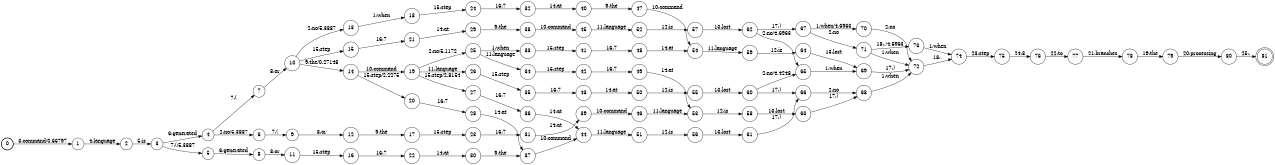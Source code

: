 digraph FST {
rankdir = LR;
size = "8.5,11";
label = "";
center = 1;
orientation = Portrait;
ranksep = "0.4";
nodesep = "0.25";
0 [label = "0", shape = circle, style = bold, fontsize = 14]
	0 -> 1 [label = "3:command/0.66797", fontsize = 14];
1 [label = "1", shape = circle, style = solid, fontsize = 14]
	1 -> 2 [label = "4:language", fontsize = 14];
2 [label = "2", shape = circle, style = solid, fontsize = 14]
	2 -> 3 [label = "5:is", fontsize = 14];
3 [label = "3", shape = circle, style = solid, fontsize = 14]
	3 -> 4 [label = "6:generated", fontsize = 14];
	3 -> 5 [label = "7:(/5.3887", fontsize = 14];
4 [label = "4", shape = circle, style = solid, fontsize = 14]
	4 -> 6 [label = "2:no/5.3887", fontsize = 14];
	4 -> 7 [label = "7:(", fontsize = 14];
5 [label = "5", shape = circle, style = solid, fontsize = 14]
	5 -> 8 [label = "6:generated", fontsize = 14];
6 [label = "6", shape = circle, style = solid, fontsize = 14]
	6 -> 9 [label = "7:(", fontsize = 14];
7 [label = "7", shape = circle, style = solid, fontsize = 14]
	7 -> 10 [label = "8:or", fontsize = 14];
8 [label = "8", shape = circle, style = solid, fontsize = 14]
	8 -> 11 [label = "8:or", fontsize = 14];
9 [label = "9", shape = circle, style = solid, fontsize = 14]
	9 -> 12 [label = "8:or", fontsize = 14];
10 [label = "10", shape = circle, style = solid, fontsize = 14]
	10 -> 13 [label = "2:no/5.3887", fontsize = 14];
	10 -> 14 [label = "9:the/0.27148", fontsize = 14];
	10 -> 15 [label = "15:step", fontsize = 14];
11 [label = "11", shape = circle, style = solid, fontsize = 14]
	11 -> 16 [label = "15:step", fontsize = 14];
12 [label = "12", shape = circle, style = solid, fontsize = 14]
	12 -> 17 [label = "9:the", fontsize = 14];
13 [label = "13", shape = circle, style = solid, fontsize = 14]
	13 -> 18 [label = "1:when", fontsize = 14];
14 [label = "14", shape = circle, style = solid, fontsize = 14]
	14 -> 19 [label = "10:command", fontsize = 14];
	14 -> 20 [label = "15:step/2.2275", fontsize = 14];
15 [label = "15", shape = circle, style = solid, fontsize = 14]
	15 -> 21 [label = "16:7", fontsize = 14];
16 [label = "16", shape = circle, style = solid, fontsize = 14]
	16 -> 22 [label = "16:7", fontsize = 14];
17 [label = "17", shape = circle, style = solid, fontsize = 14]
	17 -> 23 [label = "15:step", fontsize = 14];
18 [label = "18", shape = circle, style = solid, fontsize = 14]
	18 -> 24 [label = "15:step", fontsize = 14];
19 [label = "19", shape = circle, style = solid, fontsize = 14]
	19 -> 25 [label = "2:no/5.1172", fontsize = 14];
	19 -> 26 [label = "11:language", fontsize = 14];
	19 -> 27 [label = "15:step/2.8154", fontsize = 14];
20 [label = "20", shape = circle, style = solid, fontsize = 14]
	20 -> 28 [label = "16:7", fontsize = 14];
21 [label = "21", shape = circle, style = solid, fontsize = 14]
	21 -> 29 [label = "14:at", fontsize = 14];
22 [label = "22", shape = circle, style = solid, fontsize = 14]
	22 -> 30 [label = "14:at", fontsize = 14];
23 [label = "23", shape = circle, style = solid, fontsize = 14]
	23 -> 31 [label = "16:7", fontsize = 14];
24 [label = "24", shape = circle, style = solid, fontsize = 14]
	24 -> 32 [label = "16:7", fontsize = 14];
25 [label = "25", shape = circle, style = solid, fontsize = 14]
	25 -> 33 [label = "1:when", fontsize = 14];
	25 -> 34 [label = "11:language", fontsize = 14];
26 [label = "26", shape = circle, style = solid, fontsize = 14]
	26 -> 35 [label = "15:step", fontsize = 14];
27 [label = "27", shape = circle, style = solid, fontsize = 14]
	27 -> 36 [label = "16:7", fontsize = 14];
28 [label = "28", shape = circle, style = solid, fontsize = 14]
	28 -> 37 [label = "14:at", fontsize = 14];
29 [label = "29", shape = circle, style = solid, fontsize = 14]
	29 -> 38 [label = "9:the", fontsize = 14];
30 [label = "30", shape = circle, style = solid, fontsize = 14]
	30 -> 37 [label = "9:the", fontsize = 14];
31 [label = "31", shape = circle, style = solid, fontsize = 14]
	31 -> 39 [label = "14:at", fontsize = 14];
32 [label = "32", shape = circle, style = solid, fontsize = 14]
	32 -> 40 [label = "14:at", fontsize = 14];
33 [label = "33", shape = circle, style = solid, fontsize = 14]
	33 -> 41 [label = "15:step", fontsize = 14];
34 [label = "34", shape = circle, style = solid, fontsize = 14]
	34 -> 42 [label = "15:step", fontsize = 14];
35 [label = "35", shape = circle, style = solid, fontsize = 14]
	35 -> 43 [label = "16:7", fontsize = 14];
36 [label = "36", shape = circle, style = solid, fontsize = 14]
	36 -> 44 [label = "14:at", fontsize = 14];
37 [label = "37", shape = circle, style = solid, fontsize = 14]
	37 -> 44 [label = "10:command", fontsize = 14];
38 [label = "38", shape = circle, style = solid, fontsize = 14]
	38 -> 45 [label = "10:command", fontsize = 14];
39 [label = "39", shape = circle, style = solid, fontsize = 14]
	39 -> 46 [label = "10:command", fontsize = 14];
40 [label = "40", shape = circle, style = solid, fontsize = 14]
	40 -> 47 [label = "9:the", fontsize = 14];
41 [label = "41", shape = circle, style = solid, fontsize = 14]
	41 -> 48 [label = "16:7", fontsize = 14];
42 [label = "42", shape = circle, style = solid, fontsize = 14]
	42 -> 49 [label = "16:7", fontsize = 14];
43 [label = "43", shape = circle, style = solid, fontsize = 14]
	43 -> 50 [label = "14:at", fontsize = 14];
44 [label = "44", shape = circle, style = solid, fontsize = 14]
	44 -> 51 [label = "11:language", fontsize = 14];
45 [label = "45", shape = circle, style = solid, fontsize = 14]
	45 -> 52 [label = "11:language", fontsize = 14];
46 [label = "46", shape = circle, style = solid, fontsize = 14]
	46 -> 53 [label = "11:language", fontsize = 14];
47 [label = "47", shape = circle, style = solid, fontsize = 14]
	47 -> 54 [label = "10:command", fontsize = 14];
48 [label = "48", shape = circle, style = solid, fontsize = 14]
	48 -> 54 [label = "14:at", fontsize = 14];
49 [label = "49", shape = circle, style = solid, fontsize = 14]
	49 -> 53 [label = "14:at", fontsize = 14];
50 [label = "50", shape = circle, style = solid, fontsize = 14]
	50 -> 55 [label = "12:is", fontsize = 14];
51 [label = "51", shape = circle, style = solid, fontsize = 14]
	51 -> 56 [label = "12:is", fontsize = 14];
52 [label = "52", shape = circle, style = solid, fontsize = 14]
	52 -> 57 [label = "12:is", fontsize = 14];
53 [label = "53", shape = circle, style = solid, fontsize = 14]
	53 -> 58 [label = "12:is", fontsize = 14];
54 [label = "54", shape = circle, style = solid, fontsize = 14]
	54 -> 59 [label = "11:language", fontsize = 14];
55 [label = "55", shape = circle, style = solid, fontsize = 14]
	55 -> 60 [label = "13:lost", fontsize = 14];
56 [label = "56", shape = circle, style = solid, fontsize = 14]
	56 -> 61 [label = "13:lost", fontsize = 14];
57 [label = "57", shape = circle, style = solid, fontsize = 14]
	57 -> 62 [label = "13:lost", fontsize = 14];
58 [label = "58", shape = circle, style = solid, fontsize = 14]
	58 -> 63 [label = "13:lost", fontsize = 14];
59 [label = "59", shape = circle, style = solid, fontsize = 14]
	59 -> 64 [label = "12:is", fontsize = 14];
60 [label = "60", shape = circle, style = solid, fontsize = 14]
	60 -> 65 [label = "2:no/4.4248", fontsize = 14];
	60 -> 66 [label = "17:)", fontsize = 14];
61 [label = "61", shape = circle, style = solid, fontsize = 14]
	61 -> 66 [label = "17:)", fontsize = 14];
62 [label = "62", shape = circle, style = solid, fontsize = 14]
	62 -> 65 [label = "2:no/4.6963", fontsize = 14];
	62 -> 67 [label = "17:)", fontsize = 14];
63 [label = "63", shape = circle, style = solid, fontsize = 14]
	63 -> 68 [label = "17:)", fontsize = 14];
64 [label = "64", shape = circle, style = solid, fontsize = 14]
	64 -> 69 [label = "13:lost", fontsize = 14];
65 [label = "65", shape = circle, style = solid, fontsize = 14]
	65 -> 69 [label = "1:when", fontsize = 14];
66 [label = "66", shape = circle, style = solid, fontsize = 14]
	66 -> 68 [label = "2:no", fontsize = 14];
67 [label = "67", shape = circle, style = solid, fontsize = 14]
	67 -> 70 [label = "1:when/4.6963", fontsize = 14];
	67 -> 71 [label = "2:no", fontsize = 14];
68 [label = "68", shape = circle, style = solid, fontsize = 14]
	68 -> 72 [label = "1:when", fontsize = 14];
69 [label = "69", shape = circle, style = solid, fontsize = 14]
	69 -> 72 [label = "17:)", fontsize = 14];
70 [label = "70", shape = circle, style = solid, fontsize = 14]
	70 -> 72 [label = "2:no", fontsize = 14];
71 [label = "71", shape = circle, style = solid, fontsize = 14]
	71 -> 72 [label = "1:when", fontsize = 14];
	71 -> 73 [label = "18:,/4.6963", fontsize = 14];
72 [label = "72", shape = circle, style = solid, fontsize = 14]
	72 -> 74 [label = "18:,", fontsize = 14];
73 [label = "73", shape = circle, style = solid, fontsize = 14]
	73 -> 74 [label = "1:when", fontsize = 14];
74 [label = "74", shape = circle, style = solid, fontsize = 14]
	74 -> 75 [label = "23:step", fontsize = 14];
75 [label = "75", shape = circle, style = solid, fontsize = 14]
	75 -> 76 [label = "24:8", fontsize = 14];
76 [label = "76", shape = circle, style = solid, fontsize = 14]
	76 -> 77 [label = "22:to", fontsize = 14];
77 [label = "77", shape = circle, style = solid, fontsize = 14]
	77 -> 78 [label = "21:branches", fontsize = 14];
78 [label = "78", shape = circle, style = solid, fontsize = 14]
	78 -> 79 [label = "19:the", fontsize = 14];
79 [label = "79", shape = circle, style = solid, fontsize = 14]
	79 -> 80 [label = "20:processing", fontsize = 14];
80 [label = "80", shape = circle, style = solid, fontsize = 14]
	80 -> 81 [label = "25:.", fontsize = 14];
81 [label = "81", shape = doublecircle, style = solid, fontsize = 14]
}
